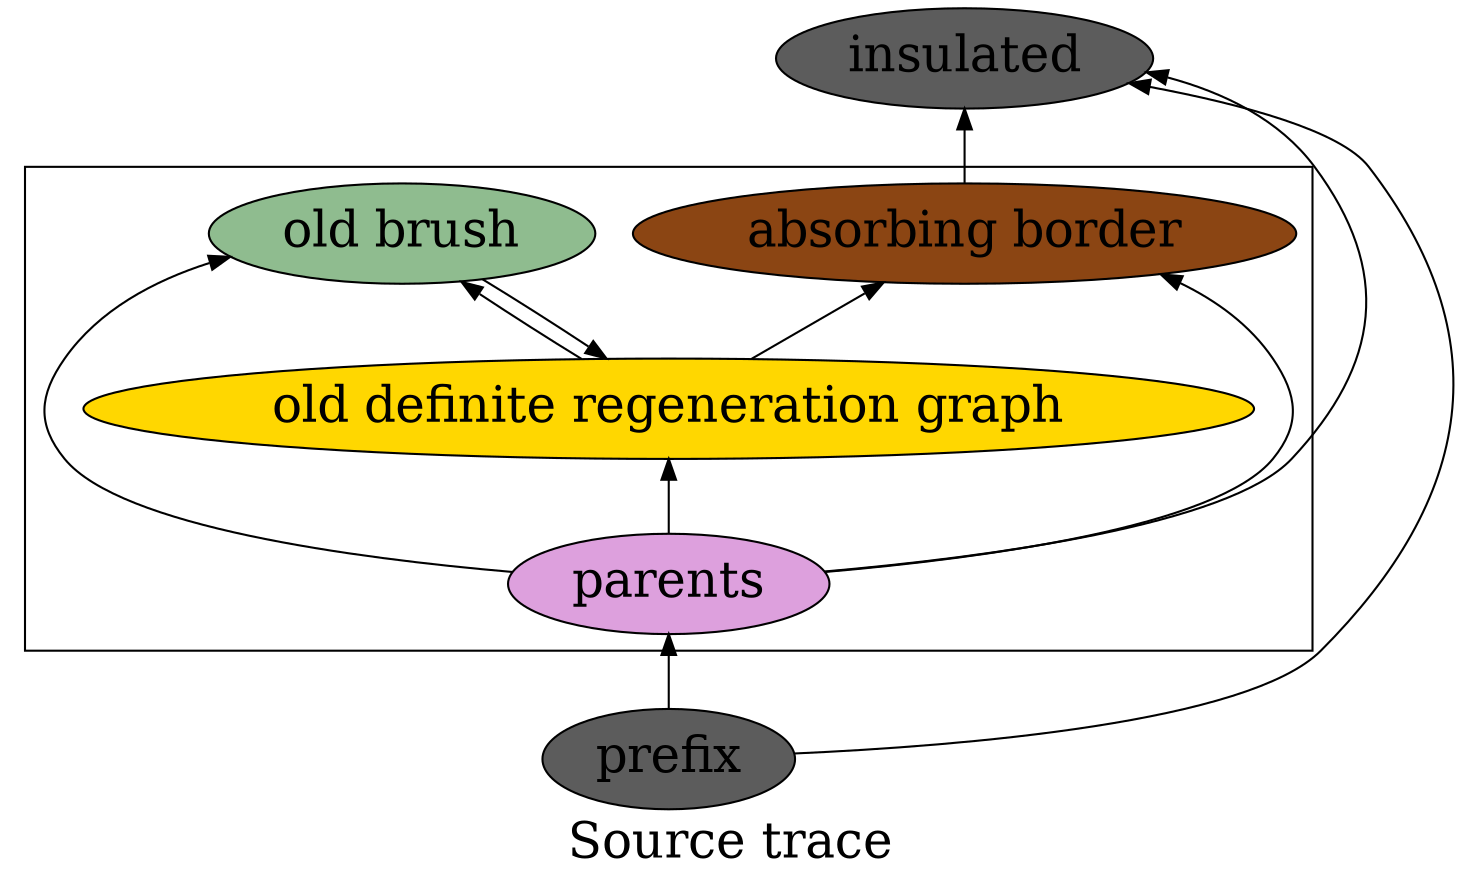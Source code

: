 digraph {
rankdir=BT
fontsize=24
label = "Source trace"

subgraph p0 {

nd ["fillcolor"="grey36" "fontsize"="24" "label"="prefix" "style"="filled"]

}

subgraph cluster1 {
label=""
parents ["fillcolor"="plum" "fontsize"="24" "label"="parents" "style"="filled"]
drg ["fillcolor"="gold" "fontsize"="24" "label"="old definite regeneration graph" "style"="filled"]
brush ["fillcolor"="darkseagreen" "fontsize"="24" "label"="old brush" "style"="filled"]
absorbing ["fillcolor"="saddlebrown" "fontsize"="24" "label"="absorbing border" "style"="filled"]

}

subgraph p1 {
insulated ["fillcolor"="grey36" "fontsize"="24" "label"="insulated" "style"="filled"]
}

nd -> parents
parents -> drg
parents -> brush
parents -> absorbing
drg -> brush
brush -> drg
drg -> absorbing
absorbing -> insulated
nd -> insulated [constraint=false]
parents -> insulated [constraint=false]

}
